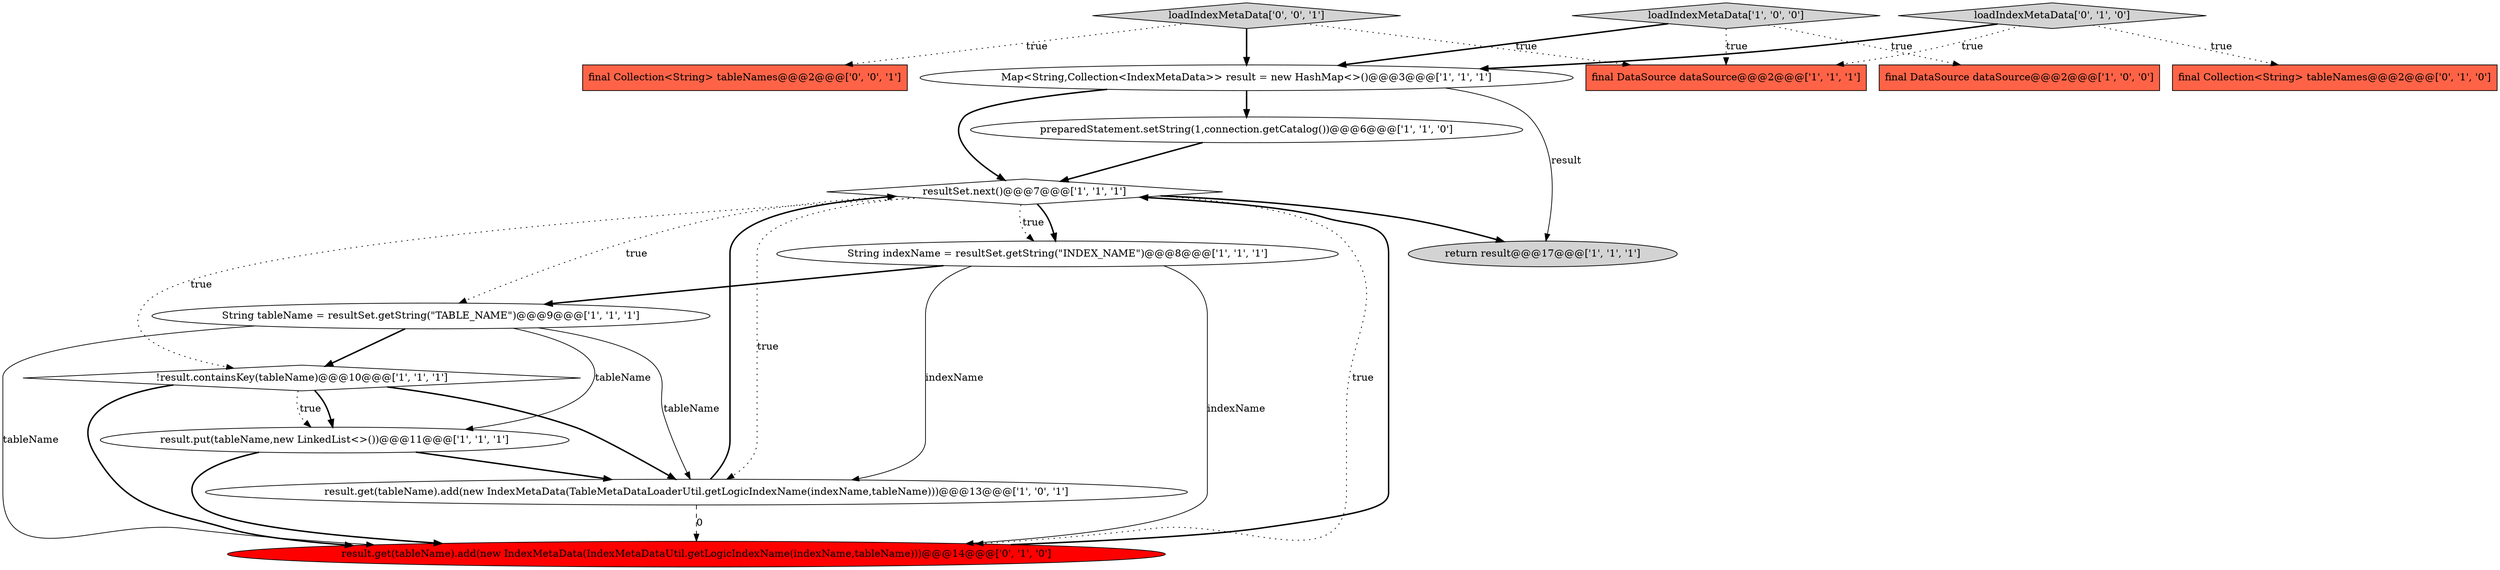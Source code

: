 digraph {
15 [style = filled, label = "final Collection<String> tableNames@@@2@@@['0', '0', '1']", fillcolor = tomato, shape = box image = "AAA0AAABBB3BBB"];
12 [style = filled, label = "result.get(tableName).add(new IndexMetaData(IndexMetaDataUtil.getLogicIndexName(indexName,tableName)))@@@14@@@['0', '1', '0']", fillcolor = red, shape = ellipse image = "AAA1AAABBB2BBB"];
6 [style = filled, label = "result.get(tableName).add(new IndexMetaData(TableMetaDataLoaderUtil.getLogicIndexName(indexName,tableName)))@@@13@@@['1', '0', '1']", fillcolor = white, shape = ellipse image = "AAA0AAABBB1BBB"];
4 [style = filled, label = "String indexName = resultSet.getString(\"INDEX_NAME\")@@@8@@@['1', '1', '1']", fillcolor = white, shape = ellipse image = "AAA0AAABBB1BBB"];
16 [style = filled, label = "loadIndexMetaData['0', '0', '1']", fillcolor = lightgray, shape = diamond image = "AAA0AAABBB3BBB"];
0 [style = filled, label = "final DataSource dataSource@@@2@@@['1', '0', '0']", fillcolor = tomato, shape = box image = "AAA0AAABBB1BBB"];
1 [style = filled, label = "Map<String,Collection<IndexMetaData>> result = new HashMap<>()@@@3@@@['1', '1', '1']", fillcolor = white, shape = ellipse image = "AAA0AAABBB1BBB"];
5 [style = filled, label = "result.put(tableName,new LinkedList<>())@@@11@@@['1', '1', '1']", fillcolor = white, shape = ellipse image = "AAA0AAABBB1BBB"];
2 [style = filled, label = "loadIndexMetaData['1', '0', '0']", fillcolor = lightgray, shape = diamond image = "AAA0AAABBB1BBB"];
7 [style = filled, label = "final DataSource dataSource@@@2@@@['1', '1', '1']", fillcolor = tomato, shape = box image = "AAA0AAABBB1BBB"];
14 [style = filled, label = "loadIndexMetaData['0', '1', '0']", fillcolor = lightgray, shape = diamond image = "AAA0AAABBB2BBB"];
8 [style = filled, label = "!result.containsKey(tableName)@@@10@@@['1', '1', '1']", fillcolor = white, shape = diamond image = "AAA0AAABBB1BBB"];
9 [style = filled, label = "preparedStatement.setString(1,connection.getCatalog())@@@6@@@['1', '1', '0']", fillcolor = white, shape = ellipse image = "AAA0AAABBB1BBB"];
11 [style = filled, label = "return result@@@17@@@['1', '1', '1']", fillcolor = lightgray, shape = ellipse image = "AAA0AAABBB1BBB"];
3 [style = filled, label = "String tableName = resultSet.getString(\"TABLE_NAME\")@@@9@@@['1', '1', '1']", fillcolor = white, shape = ellipse image = "AAA0AAABBB1BBB"];
13 [style = filled, label = "final Collection<String> tableNames@@@2@@@['0', '1', '0']", fillcolor = tomato, shape = box image = "AAA0AAABBB2BBB"];
10 [style = filled, label = "resultSet.next()@@@7@@@['1', '1', '1']", fillcolor = white, shape = diamond image = "AAA0AAABBB1BBB"];
4->3 [style = bold, label=""];
10->8 [style = dotted, label="true"];
3->6 [style = solid, label="tableName"];
10->6 [style = dotted, label="true"];
10->12 [style = dotted, label="true"];
2->0 [style = dotted, label="true"];
2->1 [style = bold, label=""];
4->12 [style = solid, label="indexName"];
3->5 [style = solid, label="tableName"];
10->3 [style = dotted, label="true"];
8->6 [style = bold, label=""];
9->10 [style = bold, label=""];
14->13 [style = dotted, label="true"];
1->9 [style = bold, label=""];
14->1 [style = bold, label=""];
6->12 [style = dashed, label="0"];
16->7 [style = dotted, label="true"];
3->12 [style = solid, label="tableName"];
12->10 [style = bold, label=""];
5->6 [style = bold, label=""];
8->5 [style = bold, label=""];
5->12 [style = bold, label=""];
16->1 [style = bold, label=""];
8->5 [style = dotted, label="true"];
1->11 [style = solid, label="result"];
3->8 [style = bold, label=""];
6->10 [style = bold, label=""];
2->7 [style = dotted, label="true"];
14->7 [style = dotted, label="true"];
10->4 [style = bold, label=""];
10->4 [style = dotted, label="true"];
4->6 [style = solid, label="indexName"];
1->10 [style = bold, label=""];
8->12 [style = bold, label=""];
16->15 [style = dotted, label="true"];
10->11 [style = bold, label=""];
}
